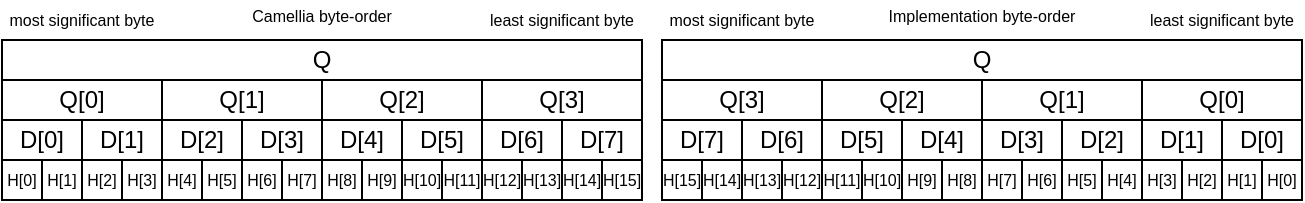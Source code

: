 <mxfile version="20.8.16" type="device"><diagram name="Page-1" id="bRh3SpMCj8Mdm5wz59Sa"><mxGraphModel dx="689" dy="411" grid="1" gridSize="10" guides="1" tooltips="1" connect="1" arrows="1" fold="1" page="1" pageScale="1" pageWidth="850" pageHeight="1100" math="0" shadow="0"><root><mxCell id="0"/><mxCell id="1" parent="0"/><mxCell id="u623Cj27uxkTeM6vl-sq-1" value="Q" style="rounded=0;whiteSpace=wrap;html=1;" vertex="1" parent="1"><mxGeometry x="200" y="40" width="320" height="20" as="geometry"/></mxCell><mxCell id="u623Cj27uxkTeM6vl-sq-2" value="Q[0]" style="rounded=0;whiteSpace=wrap;html=1;" vertex="1" parent="1"><mxGeometry x="200" y="60" width="80" height="20" as="geometry"/></mxCell><mxCell id="u623Cj27uxkTeM6vl-sq-4" value="D[0]" style="rounded=0;whiteSpace=wrap;html=1;" vertex="1" parent="1"><mxGeometry x="200" y="80" width="40" height="20" as="geometry"/></mxCell><mxCell id="u623Cj27uxkTeM6vl-sq-5" value="D[1]" style="rounded=0;whiteSpace=wrap;html=1;" vertex="1" parent="1"><mxGeometry x="240" y="80" width="40" height="20" as="geometry"/></mxCell><mxCell id="u623Cj27uxkTeM6vl-sq-6" value="H[0]" style="rounded=0;whiteSpace=wrap;html=1;fontSize=8;" vertex="1" parent="1"><mxGeometry x="200" y="100" width="20" height="20" as="geometry"/></mxCell><mxCell id="u623Cj27uxkTeM6vl-sq-7" value="H[1]" style="rounded=0;whiteSpace=wrap;html=1;fontSize=8;" vertex="1" parent="1"><mxGeometry x="220" y="100" width="20" height="20" as="geometry"/></mxCell><mxCell id="u623Cj27uxkTeM6vl-sq-8" value="H[2]" style="rounded=0;whiteSpace=wrap;html=1;fontSize=8;" vertex="1" parent="1"><mxGeometry x="240" y="100" width="20" height="20" as="geometry"/></mxCell><mxCell id="u623Cj27uxkTeM6vl-sq-9" value="H[3]" style="rounded=0;whiteSpace=wrap;html=1;fontSize=8;" vertex="1" parent="1"><mxGeometry x="260" y="100" width="20" height="20" as="geometry"/></mxCell><mxCell id="u623Cj27uxkTeM6vl-sq-16" value="H[4&lt;span style=&quot;white-space: pre; font-size: 8px;&quot;&gt;]&lt;/span&gt;" style="rounded=0;whiteSpace=wrap;html=1;fontSize=8;" vertex="1" parent="1"><mxGeometry x="280" y="100" width="20" height="20" as="geometry"/></mxCell><mxCell id="u623Cj27uxkTeM6vl-sq-17" value="H[5]" style="rounded=0;whiteSpace=wrap;html=1;fontSize=8;" vertex="1" parent="1"><mxGeometry x="300" y="100" width="20" height="20" as="geometry"/></mxCell><mxCell id="u623Cj27uxkTeM6vl-sq-18" value="H[6]" style="rounded=0;whiteSpace=wrap;html=1;fontSize=8;" vertex="1" parent="1"><mxGeometry x="320" y="100" width="20" height="20" as="geometry"/></mxCell><mxCell id="u623Cj27uxkTeM6vl-sq-19" value="H[7]" style="rounded=0;whiteSpace=wrap;html=1;fontSize=8;" vertex="1" parent="1"><mxGeometry x="340" y="100" width="20" height="20" as="geometry"/></mxCell><mxCell id="u623Cj27uxkTeM6vl-sq-20" value="H[8]" style="rounded=0;whiteSpace=wrap;html=1;fontSize=8;" vertex="1" parent="1"><mxGeometry x="360" y="100" width="20" height="20" as="geometry"/></mxCell><mxCell id="u623Cj27uxkTeM6vl-sq-21" value="H[9]" style="rounded=0;whiteSpace=wrap;html=1;fontSize=8;" vertex="1" parent="1"><mxGeometry x="380" y="100" width="20" height="20" as="geometry"/></mxCell><mxCell id="u623Cj27uxkTeM6vl-sq-22" value="H[10]" style="rounded=0;whiteSpace=wrap;html=1;fontSize=8;" vertex="1" parent="1"><mxGeometry x="400" y="100" width="20" height="20" as="geometry"/></mxCell><mxCell id="u623Cj27uxkTeM6vl-sq-23" value="H[11]" style="rounded=0;whiteSpace=wrap;html=1;fontSize=8;" vertex="1" parent="1"><mxGeometry x="420" y="100" width="20" height="20" as="geometry"/></mxCell><mxCell id="u623Cj27uxkTeM6vl-sq-24" value="H[12]" style="rounded=0;whiteSpace=wrap;html=1;fontSize=8;" vertex="1" parent="1"><mxGeometry x="440" y="100" width="20" height="20" as="geometry"/></mxCell><mxCell id="u623Cj27uxkTeM6vl-sq-25" value="H[13]" style="rounded=0;whiteSpace=wrap;html=1;fontSize=8;" vertex="1" parent="1"><mxGeometry x="460" y="100" width="20" height="20" as="geometry"/></mxCell><mxCell id="u623Cj27uxkTeM6vl-sq-26" value="H[14]" style="rounded=0;whiteSpace=wrap;html=1;fontSize=8;" vertex="1" parent="1"><mxGeometry x="480" y="100" width="20" height="20" as="geometry"/></mxCell><mxCell id="u623Cj27uxkTeM6vl-sq-27" value="H[15]" style="rounded=0;whiteSpace=wrap;html=1;fontSize=8;" vertex="1" parent="1"><mxGeometry x="500" y="100" width="20" height="20" as="geometry"/></mxCell><mxCell id="u623Cj27uxkTeM6vl-sq-28" value="D[2]" style="rounded=0;whiteSpace=wrap;html=1;" vertex="1" parent="1"><mxGeometry x="280" y="80" width="40" height="20" as="geometry"/></mxCell><mxCell id="u623Cj27uxkTeM6vl-sq-29" value="D[3]" style="rounded=0;whiteSpace=wrap;html=1;" vertex="1" parent="1"><mxGeometry x="320" y="80" width="40" height="20" as="geometry"/></mxCell><mxCell id="u623Cj27uxkTeM6vl-sq-30" value="D[4]" style="rounded=0;whiteSpace=wrap;html=1;" vertex="1" parent="1"><mxGeometry x="360" y="80" width="40" height="20" as="geometry"/></mxCell><mxCell id="u623Cj27uxkTeM6vl-sq-31" value="D[5]" style="rounded=0;whiteSpace=wrap;html=1;" vertex="1" parent="1"><mxGeometry x="400" y="80" width="40" height="20" as="geometry"/></mxCell><mxCell id="u623Cj27uxkTeM6vl-sq-32" value="D[6]" style="rounded=0;whiteSpace=wrap;html=1;" vertex="1" parent="1"><mxGeometry x="440" y="80" width="40" height="20" as="geometry"/></mxCell><mxCell id="u623Cj27uxkTeM6vl-sq-33" value="D[7]" style="rounded=0;whiteSpace=wrap;html=1;" vertex="1" parent="1"><mxGeometry x="480" y="80" width="40" height="20" as="geometry"/></mxCell><mxCell id="u623Cj27uxkTeM6vl-sq-34" value="Q[1]" style="rounded=0;whiteSpace=wrap;html=1;" vertex="1" parent="1"><mxGeometry x="280" y="60" width="80" height="20" as="geometry"/></mxCell><mxCell id="u623Cj27uxkTeM6vl-sq-35" value="Q[2]" style="rounded=0;whiteSpace=wrap;html=1;" vertex="1" parent="1"><mxGeometry x="360" y="60" width="80" height="20" as="geometry"/></mxCell><mxCell id="u623Cj27uxkTeM6vl-sq-36" value="Q[3]" style="rounded=0;whiteSpace=wrap;html=1;" vertex="1" parent="1"><mxGeometry x="440" y="60" width="80" height="20" as="geometry"/></mxCell><mxCell id="u623Cj27uxkTeM6vl-sq-37" value="least significant byte" style="text;html=1;strokeColor=none;fillColor=none;align=center;verticalAlign=middle;whiteSpace=wrap;rounded=0;fontSize=8;" vertex="1" parent="1"><mxGeometry x="440" y="20" width="80" height="20" as="geometry"/></mxCell><mxCell id="u623Cj27uxkTeM6vl-sq-38" value="most significant byte" style="text;html=1;strokeColor=none;fillColor=none;align=center;verticalAlign=middle;whiteSpace=wrap;rounded=0;fontSize=8;" vertex="1" parent="1"><mxGeometry x="200" y="20" width="80" height="20" as="geometry"/></mxCell><mxCell id="u623Cj27uxkTeM6vl-sq-40" value="Camellia byte-order" style="text;html=1;strokeColor=none;fillColor=none;align=center;verticalAlign=middle;whiteSpace=wrap;rounded=0;fontSize=8;" vertex="1" parent="1"><mxGeometry x="310" y="20" width="100" height="15" as="geometry"/></mxCell><mxCell id="u623Cj27uxkTeM6vl-sq-41" value="Q" style="rounded=0;whiteSpace=wrap;html=1;" vertex="1" parent="1"><mxGeometry x="530" y="40" width="320" height="20" as="geometry"/></mxCell><mxCell id="u623Cj27uxkTeM6vl-sq-42" value="Q[0]" style="rounded=0;whiteSpace=wrap;html=1;" vertex="1" parent="1"><mxGeometry x="770" y="60" width="80" height="20" as="geometry"/></mxCell><mxCell id="u623Cj27uxkTeM6vl-sq-43" value="D[0]" style="rounded=0;whiteSpace=wrap;html=1;" vertex="1" parent="1"><mxGeometry x="810" y="80" width="40" height="20" as="geometry"/></mxCell><mxCell id="u623Cj27uxkTeM6vl-sq-44" value="D[1]" style="rounded=0;whiteSpace=wrap;html=1;" vertex="1" parent="1"><mxGeometry x="770" y="80" width="40" height="20" as="geometry"/></mxCell><mxCell id="u623Cj27uxkTeM6vl-sq-45" value="H[0]" style="rounded=0;whiteSpace=wrap;html=1;fontSize=8;" vertex="1" parent="1"><mxGeometry x="830" y="100" width="20" height="20" as="geometry"/></mxCell><mxCell id="u623Cj27uxkTeM6vl-sq-46" value="H[1]" style="rounded=0;whiteSpace=wrap;html=1;fontSize=8;" vertex="1" parent="1"><mxGeometry x="810" y="100" width="20" height="20" as="geometry"/></mxCell><mxCell id="u623Cj27uxkTeM6vl-sq-47" value="H[2]" style="rounded=0;whiteSpace=wrap;html=1;fontSize=8;" vertex="1" parent="1"><mxGeometry x="790" y="100" width="20" height="20" as="geometry"/></mxCell><mxCell id="u623Cj27uxkTeM6vl-sq-48" value="H[3]" style="rounded=0;whiteSpace=wrap;html=1;fontSize=8;" vertex="1" parent="1"><mxGeometry x="770" y="100" width="20" height="20" as="geometry"/></mxCell><mxCell id="u623Cj27uxkTeM6vl-sq-49" value="H[4&lt;span style=&quot;white-space: pre; font-size: 8px;&quot;&gt;]&lt;/span&gt;" style="rounded=0;whiteSpace=wrap;html=1;fontSize=8;" vertex="1" parent="1"><mxGeometry x="750" y="100" width="20" height="20" as="geometry"/></mxCell><mxCell id="u623Cj27uxkTeM6vl-sq-50" value="H[5]" style="rounded=0;whiteSpace=wrap;html=1;fontSize=8;" vertex="1" parent="1"><mxGeometry x="730" y="100" width="20" height="20" as="geometry"/></mxCell><mxCell id="u623Cj27uxkTeM6vl-sq-51" value="H[6]" style="rounded=0;whiteSpace=wrap;html=1;fontSize=8;" vertex="1" parent="1"><mxGeometry x="710" y="100" width="20" height="20" as="geometry"/></mxCell><mxCell id="u623Cj27uxkTeM6vl-sq-52" value="H[7]" style="rounded=0;whiteSpace=wrap;html=1;fontSize=8;" vertex="1" parent="1"><mxGeometry x="690" y="100" width="20" height="20" as="geometry"/></mxCell><mxCell id="u623Cj27uxkTeM6vl-sq-53" value="H[8]" style="rounded=0;whiteSpace=wrap;html=1;fontSize=8;" vertex="1" parent="1"><mxGeometry x="670" y="100" width="20" height="20" as="geometry"/></mxCell><mxCell id="u623Cj27uxkTeM6vl-sq-54" value="H[9]" style="rounded=0;whiteSpace=wrap;html=1;fontSize=8;" vertex="1" parent="1"><mxGeometry x="650" y="100" width="20" height="20" as="geometry"/></mxCell><mxCell id="u623Cj27uxkTeM6vl-sq-55" value="H[10]" style="rounded=0;whiteSpace=wrap;html=1;fontSize=8;" vertex="1" parent="1"><mxGeometry x="630" y="100" width="20" height="20" as="geometry"/></mxCell><mxCell id="u623Cj27uxkTeM6vl-sq-56" value="H[11]" style="rounded=0;whiteSpace=wrap;html=1;fontSize=8;" vertex="1" parent="1"><mxGeometry x="610" y="100" width="20" height="20" as="geometry"/></mxCell><mxCell id="u623Cj27uxkTeM6vl-sq-57" value="H[12]" style="rounded=0;whiteSpace=wrap;html=1;fontSize=8;" vertex="1" parent="1"><mxGeometry x="590" y="100" width="20" height="20" as="geometry"/></mxCell><mxCell id="u623Cj27uxkTeM6vl-sq-58" value="H[13]" style="rounded=0;whiteSpace=wrap;html=1;fontSize=8;" vertex="1" parent="1"><mxGeometry x="570" y="100" width="20" height="20" as="geometry"/></mxCell><mxCell id="u623Cj27uxkTeM6vl-sq-59" value="H[14]" style="rounded=0;whiteSpace=wrap;html=1;fontSize=8;" vertex="1" parent="1"><mxGeometry x="550" y="100" width="20" height="20" as="geometry"/></mxCell><mxCell id="u623Cj27uxkTeM6vl-sq-60" value="H[15]" style="rounded=0;whiteSpace=wrap;html=1;fontSize=8;" vertex="1" parent="1"><mxGeometry x="530" y="100" width="20" height="20" as="geometry"/></mxCell><mxCell id="u623Cj27uxkTeM6vl-sq-61" value="D[2]" style="rounded=0;whiteSpace=wrap;html=1;" vertex="1" parent="1"><mxGeometry x="730" y="80" width="40" height="20" as="geometry"/></mxCell><mxCell id="u623Cj27uxkTeM6vl-sq-62" value="D[3]" style="rounded=0;whiteSpace=wrap;html=1;" vertex="1" parent="1"><mxGeometry x="690" y="80" width="40" height="20" as="geometry"/></mxCell><mxCell id="u623Cj27uxkTeM6vl-sq-63" value="D[4]" style="rounded=0;whiteSpace=wrap;html=1;" vertex="1" parent="1"><mxGeometry x="650" y="80" width="40" height="20" as="geometry"/></mxCell><mxCell id="u623Cj27uxkTeM6vl-sq-64" value="D[5]" style="rounded=0;whiteSpace=wrap;html=1;" vertex="1" parent="1"><mxGeometry x="610" y="80" width="40" height="20" as="geometry"/></mxCell><mxCell id="u623Cj27uxkTeM6vl-sq-65" value="D[6]" style="rounded=0;whiteSpace=wrap;html=1;" vertex="1" parent="1"><mxGeometry x="570" y="80" width="40" height="20" as="geometry"/></mxCell><mxCell id="u623Cj27uxkTeM6vl-sq-66" value="D[7]" style="rounded=0;whiteSpace=wrap;html=1;" vertex="1" parent="1"><mxGeometry x="530" y="80" width="40" height="20" as="geometry"/></mxCell><mxCell id="u623Cj27uxkTeM6vl-sq-67" value="Q[1]" style="rounded=0;whiteSpace=wrap;html=1;" vertex="1" parent="1"><mxGeometry x="690" y="60" width="80" height="20" as="geometry"/></mxCell><mxCell id="u623Cj27uxkTeM6vl-sq-68" value="Q[2]" style="rounded=0;whiteSpace=wrap;html=1;" vertex="1" parent="1"><mxGeometry x="610" y="60" width="80" height="20" as="geometry"/></mxCell><mxCell id="u623Cj27uxkTeM6vl-sq-69" value="Q[3]" style="rounded=0;whiteSpace=wrap;html=1;" vertex="1" parent="1"><mxGeometry x="530" y="60" width="80" height="20" as="geometry"/></mxCell><mxCell id="u623Cj27uxkTeM6vl-sq-70" value="least significant byte" style="text;html=1;strokeColor=none;fillColor=none;align=center;verticalAlign=middle;whiteSpace=wrap;rounded=0;fontSize=8;" vertex="1" parent="1"><mxGeometry x="770" y="20" width="80" height="20" as="geometry"/></mxCell><mxCell id="u623Cj27uxkTeM6vl-sq-71" value="most significant byte" style="text;html=1;strokeColor=none;fillColor=none;align=center;verticalAlign=middle;whiteSpace=wrap;rounded=0;fontSize=8;" vertex="1" parent="1"><mxGeometry x="530" y="20" width="80" height="20" as="geometry"/></mxCell><mxCell id="u623Cj27uxkTeM6vl-sq-72" value="Implementation byte-order" style="text;html=1;strokeColor=none;fillColor=none;align=center;verticalAlign=middle;whiteSpace=wrap;rounded=0;fontSize=8;" vertex="1" parent="1"><mxGeometry x="640" y="20" width="100" height="15" as="geometry"/></mxCell></root></mxGraphModel></diagram></mxfile>